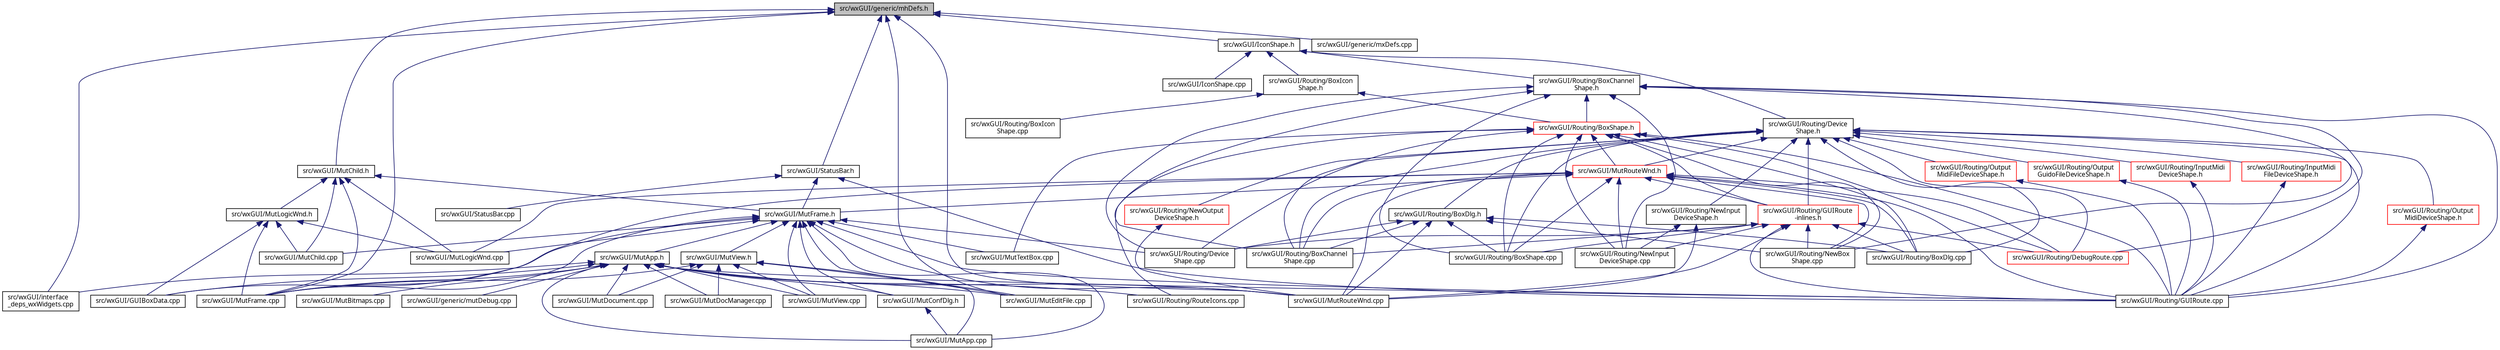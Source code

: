 digraph "src/wxGUI/generic/mhDefs.h"
{
  edge [fontname="Sans",fontsize="10",labelfontname="Sans",labelfontsize="10"];
  node [fontname="Sans",fontsize="10",shape=record];
  Node27 [label="src/wxGUI/generic/mhDefs.h",height=0.2,width=0.4,color="black", fillcolor="grey75", style="filled", fontcolor="black"];
  Node27 -> Node28 [dir="back",color="midnightblue",fontsize="10",style="solid",fontname="Sans"];
  Node28 [label="src/wxGUI/MutChild.h",height=0.2,width=0.4,color="black", fillcolor="white", style="filled",URL="$d2/df9/MutChild_8h.html",tooltip="Mutabor Mutabor Child Frame management. "];
  Node28 -> Node29 [dir="back",color="midnightblue",fontsize="10",style="solid",fontname="Sans"];
  Node29 [label="src/wxGUI/MutFrame.h",height=0.2,width=0.4,color="black", fillcolor="white", style="filled",URL="$dd/db5/MutFrame_8h.html"];
  Node29 -> Node30 [dir="back",color="midnightblue",fontsize="10",style="solid",fontname="Sans"];
  Node30 [label="src/wxGUI/MutApp.h",height=0.2,width=0.4,color="black", fillcolor="white", style="filled",URL="$db/dc1/MutApp_8h.html"];
  Node30 -> Node31 [dir="back",color="midnightblue",fontsize="10",style="solid",fontname="Sans"];
  Node31 [label="src/wxGUI/generic/mutDebug.cpp",height=0.2,width=0.4,color="black", fillcolor="white", style="filled",URL="$d4/dc0/mutDebug_8cpp.html",tooltip="Some functions and classes to help to debug Mutabor. "];
  Node30 -> Node32 [dir="back",color="midnightblue",fontsize="10",style="solid",fontname="Sans"];
  Node32 [label="src/wxGUI/GUIBoxData.cpp",height=0.2,width=0.4,color="black", fillcolor="white", style="filled",URL="$d2/dd3/GUIBoxData_8cpp.html"];
  Node30 -> Node33 [dir="back",color="midnightblue",fontsize="10",style="solid",fontname="Sans"];
  Node33 [label="src/wxGUI/interface\l_deps_wxWidgets.cpp",height=0.2,width=0.4,color="black", fillcolor="white", style="filled",URL="$df/dff/interface__deps__wxWidgets_8cpp.html"];
  Node30 -> Node34 [dir="back",color="midnightblue",fontsize="10",style="solid",fontname="Sans"];
  Node34 [label="src/wxGUI/MutApp.cpp",height=0.2,width=0.4,color="black", fillcolor="white", style="filled",URL="$d5/d1c/MutApp_8cpp.html",tooltip="Mutabor Application. "];
  Node30 -> Node35 [dir="back",color="midnightblue",fontsize="10",style="solid",fontname="Sans"];
  Node35 [label="src/wxGUI/MutConfDlg.h",height=0.2,width=0.4,color="black", fillcolor="white", style="filled",URL="$d9/d8f/MutConfDlg_8h.html"];
  Node35 -> Node34 [dir="back",color="midnightblue",fontsize="10",style="solid",fontname="Sans"];
  Node30 -> Node36 [dir="back",color="midnightblue",fontsize="10",style="solid",fontname="Sans"];
  Node36 [label="src/wxGUI/MutBitmaps.cpp",height=0.2,width=0.4,color="black", fillcolor="white", style="filled",URL="$d7/db6/MutBitmaps_8cpp.html",tooltip="Mutabor Bitmaps. "];
  Node30 -> Node37 [dir="back",color="midnightblue",fontsize="10",style="solid",fontname="Sans"];
  Node37 [label="src/wxGUI/MutDocManager.cpp",height=0.2,width=0.4,color="black", fillcolor="white", style="filled",URL="$dd/db0/MutDocManager_8cpp.html"];
  Node30 -> Node38 [dir="back",color="midnightblue",fontsize="10",style="solid",fontname="Sans"];
  Node38 [label="src/wxGUI/MutDocument.cpp",height=0.2,width=0.4,color="black", fillcolor="white", style="filled",URL="$d6/d3b/MutDocument_8cpp.html",tooltip="Document/View Document class for Mutabor source files. "];
  Node30 -> Node39 [dir="back",color="midnightblue",fontsize="10",style="solid",fontname="Sans"];
  Node39 [label="src/wxGUI/MutEditFile.cpp",height=0.2,width=0.4,color="black", fillcolor="white", style="filled",URL="$d1/da4/MutEditFile_8cpp.html",tooltip="Mutabor Edit window for Mutabor-files. "];
  Node30 -> Node40 [dir="back",color="midnightblue",fontsize="10",style="solid",fontname="Sans"];
  Node40 [label="src/wxGUI/MutFrame.cpp",height=0.2,width=0.4,color="black", fillcolor="white", style="filled",URL="$dc/df3/MutFrame_8cpp.html",tooltip="Mutabor Frame. "];
  Node30 -> Node41 [dir="back",color="midnightblue",fontsize="10",style="solid",fontname="Sans"];
  Node41 [label="src/wxGUI/MutRouteWnd.cpp",height=0.2,width=0.4,color="black", fillcolor="white", style="filled",URL="$dc/def/MutRouteWnd_8cpp.html",tooltip="Routing window. "];
  Node30 -> Node42 [dir="back",color="midnightblue",fontsize="10",style="solid",fontname="Sans"];
  Node42 [label="src/wxGUI/MutView.cpp",height=0.2,width=0.4,color="black", fillcolor="white", style="filled",URL="$d8/d33/MutView_8cpp.html",tooltip="Document/View View class for Mutabor source files. "];
  Node30 -> Node43 [dir="back",color="midnightblue",fontsize="10",style="solid",fontname="Sans"];
  Node43 [label="src/wxGUI/Routing/GUIRoute.cpp",height=0.2,width=0.4,color="black", fillcolor="white", style="filled",URL="$d4/dee/GUIRoute_8cpp.html"];
  Node30 -> Node44 [dir="back",color="midnightblue",fontsize="10",style="solid",fontname="Sans"];
  Node44 [label="src/wxGUI/Routing/RouteIcons.cpp",height=0.2,width=0.4,color="black", fillcolor="white", style="filled",URL="$d1/d28/RouteIcons_8cpp.html",tooltip="Devices base classes. "];
  Node29 -> Node32 [dir="back",color="midnightblue",fontsize="10",style="solid",fontname="Sans"];
  Node29 -> Node34 [dir="back",color="midnightblue",fontsize="10",style="solid",fontname="Sans"];
  Node29 -> Node45 [dir="back",color="midnightblue",fontsize="10",style="solid",fontname="Sans"];
  Node45 [label="src/wxGUI/MutView.h",height=0.2,width=0.4,color="black", fillcolor="white", style="filled",URL="$d0/d9e/MutView_8h.html"];
  Node45 -> Node34 [dir="back",color="midnightblue",fontsize="10",style="solid",fontname="Sans"];
  Node45 -> Node37 [dir="back",color="midnightblue",fontsize="10",style="solid",fontname="Sans"];
  Node45 -> Node38 [dir="back",color="midnightblue",fontsize="10",style="solid",fontname="Sans"];
  Node45 -> Node39 [dir="back",color="midnightblue",fontsize="10",style="solid",fontname="Sans"];
  Node45 -> Node40 [dir="back",color="midnightblue",fontsize="10",style="solid",fontname="Sans"];
  Node45 -> Node42 [dir="back",color="midnightblue",fontsize="10",style="solid",fontname="Sans"];
  Node29 -> Node35 [dir="back",color="midnightblue",fontsize="10",style="solid",fontname="Sans"];
  Node29 -> Node46 [dir="back",color="midnightblue",fontsize="10",style="solid",fontname="Sans"];
  Node46 [label="src/wxGUI/MutChild.cpp",height=0.2,width=0.4,color="black", fillcolor="white", style="filled",URL="$da/d72/MutChild_8cpp.html"];
  Node29 -> Node39 [dir="back",color="midnightblue",fontsize="10",style="solid",fontname="Sans"];
  Node29 -> Node40 [dir="back",color="midnightblue",fontsize="10",style="solid",fontname="Sans"];
  Node29 -> Node47 [dir="back",color="midnightblue",fontsize="10",style="solid",fontname="Sans"];
  Node47 [label="src/wxGUI/MutLogicWnd.cpp",height=0.2,width=0.4,color="black", fillcolor="white", style="filled",URL="$df/d11/MutLogicWnd_8cpp.html",tooltip="Logic window. "];
  Node29 -> Node41 [dir="back",color="midnightblue",fontsize="10",style="solid",fontname="Sans"];
  Node29 -> Node48 [dir="back",color="midnightblue",fontsize="10",style="solid",fontname="Sans"];
  Node48 [label="src/wxGUI/MutTextBox.cpp",height=0.2,width=0.4,color="black", fillcolor="white", style="filled",URL="$df/d3c/MutTextBox_8cpp.html",tooltip="Textbox for Lists. "];
  Node29 -> Node42 [dir="back",color="midnightblue",fontsize="10",style="solid",fontname="Sans"];
  Node29 -> Node49 [dir="back",color="midnightblue",fontsize="10",style="solid",fontname="Sans"];
  Node49 [label="src/wxGUI/Routing/Device\lShape.cpp",height=0.2,width=0.4,color="black", fillcolor="white", style="filled",URL="$d9/d94/DeviceShape_8cpp.html",tooltip="Device shape base class for route window. "];
  Node29 -> Node43 [dir="back",color="midnightblue",fontsize="10",style="solid",fontname="Sans"];
  Node28 -> Node50 [dir="back",color="midnightblue",fontsize="10",style="solid",fontname="Sans"];
  Node50 [label="src/wxGUI/MutLogicWnd.h",height=0.2,width=0.4,color="black", fillcolor="white", style="filled",URL="$d6/d81/MutLogicWnd_8h.html"];
  Node50 -> Node32 [dir="back",color="midnightblue",fontsize="10",style="solid",fontname="Sans"];
  Node50 -> Node46 [dir="back",color="midnightblue",fontsize="10",style="solid",fontname="Sans"];
  Node50 -> Node40 [dir="back",color="midnightblue",fontsize="10",style="solid",fontname="Sans"];
  Node50 -> Node47 [dir="back",color="midnightblue",fontsize="10",style="solid",fontname="Sans"];
  Node28 -> Node46 [dir="back",color="midnightblue",fontsize="10",style="solid",fontname="Sans"];
  Node28 -> Node40 [dir="back",color="midnightblue",fontsize="10",style="solid",fontname="Sans"];
  Node28 -> Node47 [dir="back",color="midnightblue",fontsize="10",style="solid",fontname="Sans"];
  Node27 -> Node51 [dir="back",color="midnightblue",fontsize="10",style="solid",fontname="Sans"];
  Node51 [label="src/wxGUI/IconShape.h",height=0.2,width=0.4,color="black", fillcolor="white", style="filled",URL="$d5/d6f/IconShape_8h.html",tooltip="Icon shape. "];
  Node51 -> Node52 [dir="back",color="midnightblue",fontsize="10",style="solid",fontname="Sans"];
  Node52 [label="src/wxGUI/Routing/Device\lShape.h",height=0.2,width=0.4,color="black", fillcolor="white", style="filled",URL="$d9/d4d/DeviceShape_8h.html",tooltip="Device shape base class for route window. "];
  Node52 -> Node53 [dir="back",color="midnightblue",fontsize="10",style="solid",fontname="Sans"];
  Node53 [label="src/wxGUI/MutRouteWnd.h",height=0.2,width=0.4,color="red", fillcolor="white", style="filled",URL="$d3/dd7/MutRouteWnd_8h.html"];
  Node53 -> Node29 [dir="back",color="midnightblue",fontsize="10",style="solid",fontname="Sans"];
  Node53 -> Node40 [dir="back",color="midnightblue",fontsize="10",style="solid",fontname="Sans"];
  Node53 -> Node47 [dir="back",color="midnightblue",fontsize="10",style="solid",fontname="Sans"];
  Node53 -> Node41 [dir="back",color="midnightblue",fontsize="10",style="solid",fontname="Sans"];
  Node53 -> Node54 [dir="back",color="midnightblue",fontsize="10",style="solid",fontname="Sans"];
  Node54 [label="src/wxGUI/Routing/GUIRoute\l-inlines.h",height=0.2,width=0.4,color="red", fillcolor="white", style="filled",URL="$d2/d73/GUIRoute-inlines_8h.html"];
  Node54 -> Node41 [dir="back",color="midnightblue",fontsize="10",style="solid",fontname="Sans"];
  Node54 -> Node55 [dir="back",color="midnightblue",fontsize="10",style="solid",fontname="Sans"];
  Node55 [label="src/wxGUI/Routing/BoxChannel\lShape.cpp",height=0.2,width=0.4,color="black", fillcolor="white", style="filled",URL="$d9/d24/BoxChannelShape_8cpp.html",tooltip="Box shape for route window. "];
  Node54 -> Node56 [dir="back",color="midnightblue",fontsize="10",style="solid",fontname="Sans"];
  Node56 [label="src/wxGUI/Routing/BoxDlg.cpp",height=0.2,width=0.4,color="black", fillcolor="white", style="filled",URL="$d3/d2a/BoxDlg_8cpp.html",tooltip="Box dialog. "];
  Node54 -> Node57 [dir="back",color="midnightblue",fontsize="10",style="solid",fontname="Sans"];
  Node57 [label="src/wxGUI/Routing/BoxShape.cpp",height=0.2,width=0.4,color="black", fillcolor="white", style="filled",URL="$d8/db4/BoxShape_8cpp.html",tooltip="Box shape for route window. "];
  Node54 -> Node58 [dir="back",color="midnightblue",fontsize="10",style="solid",fontname="Sans"];
  Node58 [label="src/wxGUI/Routing/DebugRoute.cpp",height=0.2,width=0.4,color="red", fillcolor="white", style="filled",URL="$dc/de8/wxGUI_2Routing_2DebugRoute_8cpp.html",tooltip="Debug functions for routing system. "];
  Node54 -> Node49 [dir="back",color="midnightblue",fontsize="10",style="solid",fontname="Sans"];
  Node54 -> Node43 [dir="back",color="midnightblue",fontsize="10",style="solid",fontname="Sans"];
  Node54 -> Node64 [dir="back",color="midnightblue",fontsize="10",style="solid",fontname="Sans"];
  Node64 [label="src/wxGUI/Routing/NewBox\lShape.cpp",height=0.2,width=0.4,color="black", fillcolor="white", style="filled",URL="$d8/dba/NewBoxShape_8cpp.html",tooltip="New box shape for route window. "];
  Node54 -> Node65 [dir="back",color="midnightblue",fontsize="10",style="solid",fontname="Sans"];
  Node65 [label="src/wxGUI/Routing/NewInput\lDeviceShape.cpp",height=0.2,width=0.4,color="black", fillcolor="white", style="filled",URL="$df/d62/NewInputDeviceShape_8cpp.html",tooltip="Devices Basisklassen. "];
  Node53 -> Node55 [dir="back",color="midnightblue",fontsize="10",style="solid",fontname="Sans"];
  Node53 -> Node56 [dir="back",color="midnightblue",fontsize="10",style="solid",fontname="Sans"];
  Node53 -> Node57 [dir="back",color="midnightblue",fontsize="10",style="solid",fontname="Sans"];
  Node53 -> Node58 [dir="back",color="midnightblue",fontsize="10",style="solid",fontname="Sans"];
  Node53 -> Node43 [dir="back",color="midnightblue",fontsize="10",style="solid",fontname="Sans"];
  Node53 -> Node64 [dir="back",color="midnightblue",fontsize="10",style="solid",fontname="Sans"];
  Node53 -> Node65 [dir="back",color="midnightblue",fontsize="10",style="solid",fontname="Sans"];
  Node52 -> Node71 [dir="back",color="midnightblue",fontsize="10",style="solid",fontname="Sans"];
  Node71 [label="src/wxGUI/Routing/BoxDlg.h",height=0.2,width=0.4,color="black", fillcolor="white", style="filled",URL="$d9/dd2/BoxDlg_8h.html"];
  Node71 -> Node41 [dir="back",color="midnightblue",fontsize="10",style="solid",fontname="Sans"];
  Node71 -> Node55 [dir="back",color="midnightblue",fontsize="10",style="solid",fontname="Sans"];
  Node71 -> Node56 [dir="back",color="midnightblue",fontsize="10",style="solid",fontname="Sans"];
  Node71 -> Node57 [dir="back",color="midnightblue",fontsize="10",style="solid",fontname="Sans"];
  Node71 -> Node49 [dir="back",color="midnightblue",fontsize="10",style="solid",fontname="Sans"];
  Node71 -> Node64 [dir="back",color="midnightblue",fontsize="10",style="solid",fontname="Sans"];
  Node52 -> Node72 [dir="back",color="midnightblue",fontsize="10",style="solid",fontname="Sans"];
  Node72 [label="src/wxGUI/Routing/NewInput\lDeviceShape.h",height=0.2,width=0.4,color="black", fillcolor="white", style="filled",URL="$d5/dba/NewInputDeviceShape_8h.html",tooltip="New input device shape for route window. "];
  Node72 -> Node41 [dir="back",color="midnightblue",fontsize="10",style="solid",fontname="Sans"];
  Node72 -> Node65 [dir="back",color="midnightblue",fontsize="10",style="solid",fontname="Sans"];
  Node52 -> Node73 [dir="back",color="midnightblue",fontsize="10",style="solid",fontname="Sans"];
  Node73 [label="src/wxGUI/Routing/NewOutput\lDeviceShape.h",height=0.2,width=0.4,color="red", fillcolor="white", style="filled",URL="$df/d7b/NewOutputDeviceShape_8h.html",tooltip="New output device shape for route window. "];
  Node73 -> Node41 [dir="back",color="midnightblue",fontsize="10",style="solid",fontname="Sans"];
  Node52 -> Node54 [dir="back",color="midnightblue",fontsize="10",style="solid",fontname="Sans"];
  Node52 -> Node55 [dir="back",color="midnightblue",fontsize="10",style="solid",fontname="Sans"];
  Node52 -> Node56 [dir="back",color="midnightblue",fontsize="10",style="solid",fontname="Sans"];
  Node52 -> Node57 [dir="back",color="midnightblue",fontsize="10",style="solid",fontname="Sans"];
  Node52 -> Node58 [dir="back",color="midnightblue",fontsize="10",style="solid",fontname="Sans"];
  Node52 -> Node49 [dir="back",color="midnightblue",fontsize="10",style="solid",fontname="Sans"];
  Node52 -> Node43 [dir="back",color="midnightblue",fontsize="10",style="solid",fontname="Sans"];
  Node52 -> Node74 [dir="back",color="midnightblue",fontsize="10",style="solid",fontname="Sans"];
  Node74 [label="src/wxGUI/Routing/Output\lMidiDeviceShape.h",height=0.2,width=0.4,color="red", fillcolor="white", style="filled",URL="$d8/dcb/OutputMidiDeviceShape_8h.html",tooltip="MIDI output device shape for route window. "];
  Node74 -> Node43 [dir="back",color="midnightblue",fontsize="10",style="solid",fontname="Sans"];
  Node52 -> Node75 [dir="back",color="midnightblue",fontsize="10",style="solid",fontname="Sans"];
  Node75 [label="src/wxGUI/Routing/Output\lMidiFileDeviceShape.h",height=0.2,width=0.4,color="red", fillcolor="white", style="filled",URL="$d4/de8/OutputMidiFileDeviceShape_8h.html",tooltip="MIDI file input device shape. "];
  Node75 -> Node43 [dir="back",color="midnightblue",fontsize="10",style="solid",fontname="Sans"];
  Node52 -> Node76 [dir="back",color="midnightblue",fontsize="10",style="solid",fontname="Sans"];
  Node76 [label="src/wxGUI/Routing/Output\lGuidoFileDeviceShape.h",height=0.2,width=0.4,color="red", fillcolor="white", style="filled",URL="$db/d77/OutputGuidoFileDeviceShape_8h.html",tooltip="Devices Basisklassen. "];
  Node76 -> Node43 [dir="back",color="midnightblue",fontsize="10",style="solid",fontname="Sans"];
  Node52 -> Node77 [dir="back",color="midnightblue",fontsize="10",style="solid",fontname="Sans"];
  Node77 [label="src/wxGUI/Routing/InputMidi\lDeviceShape.h",height=0.2,width=0.4,color="red", fillcolor="white", style="filled",URL="$d3/d5e/InputMidiDeviceShape_8h.html",tooltip="MIDI input device shape for route window. "];
  Node77 -> Node43 [dir="back",color="midnightblue",fontsize="10",style="solid",fontname="Sans"];
  Node52 -> Node81 [dir="back",color="midnightblue",fontsize="10",style="solid",fontname="Sans"];
  Node81 [label="src/wxGUI/Routing/InputMidi\lFileDeviceShape.h",height=0.2,width=0.4,color="red", fillcolor="white", style="filled",URL="$d1/da8/InputMidiFileDeviceShape_8h.html",tooltip="MIDI file input device shape. "];
  Node81 -> Node43 [dir="back",color="midnightblue",fontsize="10",style="solid",fontname="Sans"];
  Node51 -> Node83 [dir="back",color="midnightblue",fontsize="10",style="solid",fontname="Sans"];
  Node83 [label="src/wxGUI/Routing/BoxChannel\lShape.h",height=0.2,width=0.4,color="black", fillcolor="white", style="filled",URL="$d6/d68/BoxChannelShape_8h.html",tooltip="Box shape for route window. "];
  Node83 -> Node84 [dir="back",color="midnightblue",fontsize="10",style="solid",fontname="Sans"];
  Node84 [label="src/wxGUI/Routing/BoxShape.h",height=0.2,width=0.4,color="red", fillcolor="white", style="filled",URL="$d9/d49/BoxShape_8h.html",tooltip="Box shape for route window. "];
  Node84 -> Node53 [dir="back",color="midnightblue",fontsize="10",style="solid",fontname="Sans"];
  Node84 -> Node54 [dir="back",color="midnightblue",fontsize="10",style="solid",fontname="Sans"];
  Node84 -> Node48 [dir="back",color="midnightblue",fontsize="10",style="solid",fontname="Sans"];
  Node84 -> Node55 [dir="back",color="midnightblue",fontsize="10",style="solid",fontname="Sans"];
  Node84 -> Node56 [dir="back",color="midnightblue",fontsize="10",style="solid",fontname="Sans"];
  Node84 -> Node57 [dir="back",color="midnightblue",fontsize="10",style="solid",fontname="Sans"];
  Node84 -> Node58 [dir="back",color="midnightblue",fontsize="10",style="solid",fontname="Sans"];
  Node84 -> Node43 [dir="back",color="midnightblue",fontsize="10",style="solid",fontname="Sans"];
  Node84 -> Node64 [dir="back",color="midnightblue",fontsize="10",style="solid",fontname="Sans"];
  Node84 -> Node65 [dir="back",color="midnightblue",fontsize="10",style="solid",fontname="Sans"];
  Node84 -> Node44 [dir="back",color="midnightblue",fontsize="10",style="solid",fontname="Sans"];
  Node83 -> Node55 [dir="back",color="midnightblue",fontsize="10",style="solid",fontname="Sans"];
  Node83 -> Node57 [dir="back",color="midnightblue",fontsize="10",style="solid",fontname="Sans"];
  Node83 -> Node58 [dir="back",color="midnightblue",fontsize="10",style="solid",fontname="Sans"];
  Node83 -> Node49 [dir="back",color="midnightblue",fontsize="10",style="solid",fontname="Sans"];
  Node83 -> Node43 [dir="back",color="midnightblue",fontsize="10",style="solid",fontname="Sans"];
  Node83 -> Node64 [dir="back",color="midnightblue",fontsize="10",style="solid",fontname="Sans"];
  Node83 -> Node65 [dir="back",color="midnightblue",fontsize="10",style="solid",fontname="Sans"];
  Node51 -> Node87 [dir="back",color="midnightblue",fontsize="10",style="solid",fontname="Sans"];
  Node87 [label="src/wxGUI/Routing/BoxIcon\lShape.h",height=0.2,width=0.4,color="black", fillcolor="white", style="filled",URL="$d2/de0/BoxIconShape_8h.html",tooltip="Box icon shape for route window. "];
  Node87 -> Node84 [dir="back",color="midnightblue",fontsize="10",style="solid",fontname="Sans"];
  Node87 -> Node88 [dir="back",color="midnightblue",fontsize="10",style="solid",fontname="Sans"];
  Node88 [label="src/wxGUI/Routing/BoxIcon\lShape.cpp",height=0.2,width=0.4,color="black", fillcolor="white", style="filled",URL="$d7/dcb/BoxIconShape_8cpp.html",tooltip="Box icon shape for route window. "];
  Node51 -> Node89 [dir="back",color="midnightblue",fontsize="10",style="solid",fontname="Sans"];
  Node89 [label="src/wxGUI/IconShape.cpp",height=0.2,width=0.4,color="black", fillcolor="white", style="filled",URL="$dc/d76/IconShape_8cpp.html",tooltip="Icon shape. "];
  Node27 -> Node90 [dir="back",color="midnightblue",fontsize="10",style="solid",fontname="Sans"];
  Node90 [label="src/wxGUI/StatusBar.h",height=0.2,width=0.4,color="black", fillcolor="white", style="filled",URL="$d9/d6e/StatusBar_8h.html"];
  Node90 -> Node29 [dir="back",color="midnightblue",fontsize="10",style="solid",fontname="Sans"];
  Node90 -> Node43 [dir="back",color="midnightblue",fontsize="10",style="solid",fontname="Sans"];
  Node90 -> Node91 [dir="back",color="midnightblue",fontsize="10",style="solid",fontname="Sans"];
  Node91 [label="src/wxGUI/StatusBar.cpp",height=0.2,width=0.4,color="black", fillcolor="white", style="filled",URL="$d5/de4/StatusBar_8cpp.html"];
  Node27 -> Node92 [dir="back",color="midnightblue",fontsize="10",style="solid",fontname="Sans"];
  Node92 [label="src/wxGUI/generic/mxDefs.cpp",height=0.2,width=0.4,color="black", fillcolor="white", style="filled",URL="$d2/d2f/mxDefs_8cpp.html",tooltip="Uncategorized definitions. "];
  Node27 -> Node33 [dir="back",color="midnightblue",fontsize="10",style="solid",fontname="Sans"];
  Node27 -> Node39 [dir="back",color="midnightblue",fontsize="10",style="solid",fontname="Sans"];
  Node27 -> Node40 [dir="back",color="midnightblue",fontsize="10",style="solid",fontname="Sans"];
  Node27 -> Node41 [dir="back",color="midnightblue",fontsize="10",style="solid",fontname="Sans"];
}
